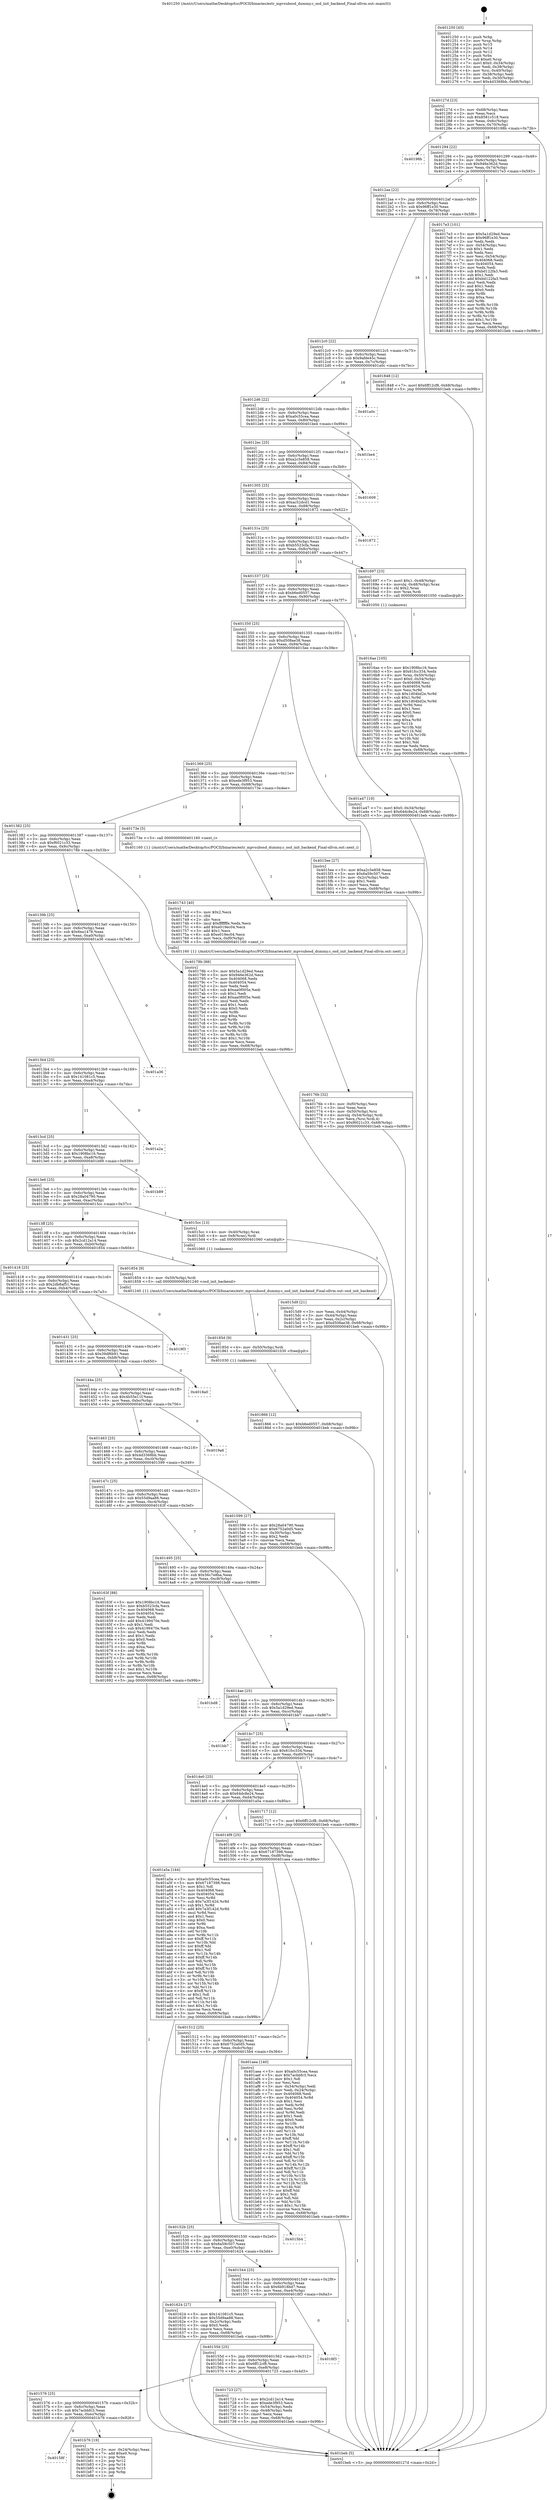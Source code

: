 digraph "0x401250" {
  label = "0x401250 (/mnt/c/Users/mathe/Desktop/tcc/POCII/binaries/extr_mpvsubosd_dummy.c_osd_init_backend_Final-ollvm.out::main(0))"
  labelloc = "t"
  node[shape=record]

  Entry [label="",width=0.3,height=0.3,shape=circle,fillcolor=black,style=filled]
  "0x40127d" [label="{
     0x40127d [23]\l
     | [instrs]\l
     &nbsp;&nbsp;0x40127d \<+3\>: mov -0x68(%rbp),%eax\l
     &nbsp;&nbsp;0x401280 \<+2\>: mov %eax,%ecx\l
     &nbsp;&nbsp;0x401282 \<+6\>: sub $0x8581c518,%ecx\l
     &nbsp;&nbsp;0x401288 \<+3\>: mov %eax,-0x6c(%rbp)\l
     &nbsp;&nbsp;0x40128b \<+3\>: mov %ecx,-0x70(%rbp)\l
     &nbsp;&nbsp;0x40128e \<+6\>: je 000000000040198b \<main+0x73b\>\l
  }"]
  "0x40198b" [label="{
     0x40198b\l
  }", style=dashed]
  "0x401294" [label="{
     0x401294 [22]\l
     | [instrs]\l
     &nbsp;&nbsp;0x401294 \<+5\>: jmp 0000000000401299 \<main+0x49\>\l
     &nbsp;&nbsp;0x401299 \<+3\>: mov -0x6c(%rbp),%eax\l
     &nbsp;&nbsp;0x40129c \<+5\>: sub $0x946e362d,%eax\l
     &nbsp;&nbsp;0x4012a1 \<+3\>: mov %eax,-0x74(%rbp)\l
     &nbsp;&nbsp;0x4012a4 \<+6\>: je 00000000004017e3 \<main+0x593\>\l
  }"]
  Exit [label="",width=0.3,height=0.3,shape=circle,fillcolor=black,style=filled,peripheries=2]
  "0x4017e3" [label="{
     0x4017e3 [101]\l
     | [instrs]\l
     &nbsp;&nbsp;0x4017e3 \<+5\>: mov $0x5a1d29ed,%eax\l
     &nbsp;&nbsp;0x4017e8 \<+5\>: mov $0x96ff1e30,%ecx\l
     &nbsp;&nbsp;0x4017ed \<+2\>: xor %edx,%edx\l
     &nbsp;&nbsp;0x4017ef \<+3\>: mov -0x54(%rbp),%esi\l
     &nbsp;&nbsp;0x4017f2 \<+3\>: sub $0x1,%edx\l
     &nbsp;&nbsp;0x4017f5 \<+2\>: sub %edx,%esi\l
     &nbsp;&nbsp;0x4017f7 \<+3\>: mov %esi,-0x54(%rbp)\l
     &nbsp;&nbsp;0x4017fa \<+7\>: mov 0x404068,%edx\l
     &nbsp;&nbsp;0x401801 \<+7\>: mov 0x404054,%esi\l
     &nbsp;&nbsp;0x401808 \<+2\>: mov %edx,%edi\l
     &nbsp;&nbsp;0x40180a \<+6\>: sub $0xbd122fa3,%edi\l
     &nbsp;&nbsp;0x401810 \<+3\>: sub $0x1,%edi\l
     &nbsp;&nbsp;0x401813 \<+6\>: add $0xbd122fa3,%edi\l
     &nbsp;&nbsp;0x401819 \<+3\>: imul %edi,%edx\l
     &nbsp;&nbsp;0x40181c \<+3\>: and $0x1,%edx\l
     &nbsp;&nbsp;0x40181f \<+3\>: cmp $0x0,%edx\l
     &nbsp;&nbsp;0x401822 \<+4\>: sete %r8b\l
     &nbsp;&nbsp;0x401826 \<+3\>: cmp $0xa,%esi\l
     &nbsp;&nbsp;0x401829 \<+4\>: setl %r9b\l
     &nbsp;&nbsp;0x40182d \<+3\>: mov %r8b,%r10b\l
     &nbsp;&nbsp;0x401830 \<+3\>: and %r9b,%r10b\l
     &nbsp;&nbsp;0x401833 \<+3\>: xor %r9b,%r8b\l
     &nbsp;&nbsp;0x401836 \<+3\>: or %r8b,%r10b\l
     &nbsp;&nbsp;0x401839 \<+4\>: test $0x1,%r10b\l
     &nbsp;&nbsp;0x40183d \<+3\>: cmovne %ecx,%eax\l
     &nbsp;&nbsp;0x401840 \<+3\>: mov %eax,-0x68(%rbp)\l
     &nbsp;&nbsp;0x401843 \<+5\>: jmp 0000000000401beb \<main+0x99b\>\l
  }"]
  "0x4012aa" [label="{
     0x4012aa [22]\l
     | [instrs]\l
     &nbsp;&nbsp;0x4012aa \<+5\>: jmp 00000000004012af \<main+0x5f\>\l
     &nbsp;&nbsp;0x4012af \<+3\>: mov -0x6c(%rbp),%eax\l
     &nbsp;&nbsp;0x4012b2 \<+5\>: sub $0x96ff1e30,%eax\l
     &nbsp;&nbsp;0x4012b7 \<+3\>: mov %eax,-0x78(%rbp)\l
     &nbsp;&nbsp;0x4012ba \<+6\>: je 0000000000401848 \<main+0x5f8\>\l
  }"]
  "0x40158f" [label="{
     0x40158f\l
  }", style=dashed]
  "0x401848" [label="{
     0x401848 [12]\l
     | [instrs]\l
     &nbsp;&nbsp;0x401848 \<+7\>: movl $0x6ff12cf8,-0x68(%rbp)\l
     &nbsp;&nbsp;0x40184f \<+5\>: jmp 0000000000401beb \<main+0x99b\>\l
  }"]
  "0x4012c0" [label="{
     0x4012c0 [22]\l
     | [instrs]\l
     &nbsp;&nbsp;0x4012c0 \<+5\>: jmp 00000000004012c5 \<main+0x75\>\l
     &nbsp;&nbsp;0x4012c5 \<+3\>: mov -0x6c(%rbp),%eax\l
     &nbsp;&nbsp;0x4012c8 \<+5\>: sub $0x9afde45c,%eax\l
     &nbsp;&nbsp;0x4012cd \<+3\>: mov %eax,-0x7c(%rbp)\l
     &nbsp;&nbsp;0x4012d0 \<+6\>: je 0000000000401a0c \<main+0x7bc\>\l
  }"]
  "0x401b76" [label="{
     0x401b76 [19]\l
     | [instrs]\l
     &nbsp;&nbsp;0x401b76 \<+3\>: mov -0x24(%rbp),%eax\l
     &nbsp;&nbsp;0x401b79 \<+7\>: add $0xe0,%rsp\l
     &nbsp;&nbsp;0x401b80 \<+1\>: pop %rbx\l
     &nbsp;&nbsp;0x401b81 \<+2\>: pop %r12\l
     &nbsp;&nbsp;0x401b83 \<+2\>: pop %r14\l
     &nbsp;&nbsp;0x401b85 \<+2\>: pop %r15\l
     &nbsp;&nbsp;0x401b87 \<+1\>: pop %rbp\l
     &nbsp;&nbsp;0x401b88 \<+1\>: ret\l
  }"]
  "0x401a0c" [label="{
     0x401a0c\l
  }", style=dashed]
  "0x4012d6" [label="{
     0x4012d6 [22]\l
     | [instrs]\l
     &nbsp;&nbsp;0x4012d6 \<+5\>: jmp 00000000004012db \<main+0x8b\>\l
     &nbsp;&nbsp;0x4012db \<+3\>: mov -0x6c(%rbp),%eax\l
     &nbsp;&nbsp;0x4012de \<+5\>: sub $0xa0c55cea,%eax\l
     &nbsp;&nbsp;0x4012e3 \<+3\>: mov %eax,-0x80(%rbp)\l
     &nbsp;&nbsp;0x4012e6 \<+6\>: je 0000000000401be4 \<main+0x994\>\l
  }"]
  "0x401866" [label="{
     0x401866 [12]\l
     | [instrs]\l
     &nbsp;&nbsp;0x401866 \<+7\>: movl $0xb6ed0557,-0x68(%rbp)\l
     &nbsp;&nbsp;0x40186d \<+5\>: jmp 0000000000401beb \<main+0x99b\>\l
  }"]
  "0x401be4" [label="{
     0x401be4\l
  }", style=dashed]
  "0x4012ec" [label="{
     0x4012ec [25]\l
     | [instrs]\l
     &nbsp;&nbsp;0x4012ec \<+5\>: jmp 00000000004012f1 \<main+0xa1\>\l
     &nbsp;&nbsp;0x4012f1 \<+3\>: mov -0x6c(%rbp),%eax\l
     &nbsp;&nbsp;0x4012f4 \<+5\>: sub $0xa2c5e858,%eax\l
     &nbsp;&nbsp;0x4012f9 \<+6\>: mov %eax,-0x84(%rbp)\l
     &nbsp;&nbsp;0x4012ff \<+6\>: je 0000000000401609 \<main+0x3b9\>\l
  }"]
  "0x40185d" [label="{
     0x40185d [9]\l
     | [instrs]\l
     &nbsp;&nbsp;0x40185d \<+4\>: mov -0x50(%rbp),%rdi\l
     &nbsp;&nbsp;0x401861 \<+5\>: call 0000000000401030 \<free@plt\>\l
     | [calls]\l
     &nbsp;&nbsp;0x401030 \{1\} (unknown)\l
  }"]
  "0x401609" [label="{
     0x401609\l
  }", style=dashed]
  "0x401305" [label="{
     0x401305 [25]\l
     | [instrs]\l
     &nbsp;&nbsp;0x401305 \<+5\>: jmp 000000000040130a \<main+0xba\>\l
     &nbsp;&nbsp;0x40130a \<+3\>: mov -0x6c(%rbp),%eax\l
     &nbsp;&nbsp;0x40130d \<+5\>: sub $0xac52dcd1,%eax\l
     &nbsp;&nbsp;0x401312 \<+6\>: mov %eax,-0x88(%rbp)\l
     &nbsp;&nbsp;0x401318 \<+6\>: je 0000000000401872 \<main+0x622\>\l
  }"]
  "0x40176b" [label="{
     0x40176b [32]\l
     | [instrs]\l
     &nbsp;&nbsp;0x40176b \<+6\>: mov -0xf0(%rbp),%ecx\l
     &nbsp;&nbsp;0x401771 \<+3\>: imul %eax,%ecx\l
     &nbsp;&nbsp;0x401774 \<+4\>: mov -0x50(%rbp),%rsi\l
     &nbsp;&nbsp;0x401778 \<+4\>: movslq -0x54(%rbp),%rdi\l
     &nbsp;&nbsp;0x40177c \<+3\>: mov %ecx,(%rsi,%rdi,4)\l
     &nbsp;&nbsp;0x40177f \<+7\>: movl $0xf6021c33,-0x68(%rbp)\l
     &nbsp;&nbsp;0x401786 \<+5\>: jmp 0000000000401beb \<main+0x99b\>\l
  }"]
  "0x401872" [label="{
     0x401872\l
  }", style=dashed]
  "0x40131e" [label="{
     0x40131e [25]\l
     | [instrs]\l
     &nbsp;&nbsp;0x40131e \<+5\>: jmp 0000000000401323 \<main+0xd3\>\l
     &nbsp;&nbsp;0x401323 \<+3\>: mov -0x6c(%rbp),%eax\l
     &nbsp;&nbsp;0x401326 \<+5\>: sub $0xb5523cfa,%eax\l
     &nbsp;&nbsp;0x40132b \<+6\>: mov %eax,-0x8c(%rbp)\l
     &nbsp;&nbsp;0x401331 \<+6\>: je 0000000000401697 \<main+0x447\>\l
  }"]
  "0x401743" [label="{
     0x401743 [40]\l
     | [instrs]\l
     &nbsp;&nbsp;0x401743 \<+5\>: mov $0x2,%ecx\l
     &nbsp;&nbsp;0x401748 \<+1\>: cltd\l
     &nbsp;&nbsp;0x401749 \<+2\>: idiv %ecx\l
     &nbsp;&nbsp;0x40174b \<+6\>: imul $0xfffffffe,%edx,%ecx\l
     &nbsp;&nbsp;0x401751 \<+6\>: add $0xe019ec04,%ecx\l
     &nbsp;&nbsp;0x401757 \<+3\>: add $0x1,%ecx\l
     &nbsp;&nbsp;0x40175a \<+6\>: sub $0xe019ec04,%ecx\l
     &nbsp;&nbsp;0x401760 \<+6\>: mov %ecx,-0xf0(%rbp)\l
     &nbsp;&nbsp;0x401766 \<+5\>: call 0000000000401160 \<next_i\>\l
     | [calls]\l
     &nbsp;&nbsp;0x401160 \{1\} (/mnt/c/Users/mathe/Desktop/tcc/POCII/binaries/extr_mpvsubosd_dummy.c_osd_init_backend_Final-ollvm.out::next_i)\l
  }"]
  "0x401697" [label="{
     0x401697 [23]\l
     | [instrs]\l
     &nbsp;&nbsp;0x401697 \<+7\>: movl $0x1,-0x48(%rbp)\l
     &nbsp;&nbsp;0x40169e \<+4\>: movslq -0x48(%rbp),%rax\l
     &nbsp;&nbsp;0x4016a2 \<+4\>: shl $0x2,%rax\l
     &nbsp;&nbsp;0x4016a6 \<+3\>: mov %rax,%rdi\l
     &nbsp;&nbsp;0x4016a9 \<+5\>: call 0000000000401050 \<malloc@plt\>\l
     | [calls]\l
     &nbsp;&nbsp;0x401050 \{1\} (unknown)\l
  }"]
  "0x401337" [label="{
     0x401337 [25]\l
     | [instrs]\l
     &nbsp;&nbsp;0x401337 \<+5\>: jmp 000000000040133c \<main+0xec\>\l
     &nbsp;&nbsp;0x40133c \<+3\>: mov -0x6c(%rbp),%eax\l
     &nbsp;&nbsp;0x40133f \<+5\>: sub $0xb6ed0557,%eax\l
     &nbsp;&nbsp;0x401344 \<+6\>: mov %eax,-0x90(%rbp)\l
     &nbsp;&nbsp;0x40134a \<+6\>: je 0000000000401a47 \<main+0x7f7\>\l
  }"]
  "0x401576" [label="{
     0x401576 [25]\l
     | [instrs]\l
     &nbsp;&nbsp;0x401576 \<+5\>: jmp 000000000040157b \<main+0x32b\>\l
     &nbsp;&nbsp;0x40157b \<+3\>: mov -0x6c(%rbp),%eax\l
     &nbsp;&nbsp;0x40157e \<+5\>: sub $0x7acbbfc3,%eax\l
     &nbsp;&nbsp;0x401583 \<+6\>: mov %eax,-0xec(%rbp)\l
     &nbsp;&nbsp;0x401589 \<+6\>: je 0000000000401b76 \<main+0x926\>\l
  }"]
  "0x401a47" [label="{
     0x401a47 [19]\l
     | [instrs]\l
     &nbsp;&nbsp;0x401a47 \<+7\>: movl $0x0,-0x34(%rbp)\l
     &nbsp;&nbsp;0x401a4e \<+7\>: movl $0x64dc8e24,-0x68(%rbp)\l
     &nbsp;&nbsp;0x401a55 \<+5\>: jmp 0000000000401beb \<main+0x99b\>\l
  }"]
  "0x401350" [label="{
     0x401350 [25]\l
     | [instrs]\l
     &nbsp;&nbsp;0x401350 \<+5\>: jmp 0000000000401355 \<main+0x105\>\l
     &nbsp;&nbsp;0x401355 \<+3\>: mov -0x6c(%rbp),%eax\l
     &nbsp;&nbsp;0x401358 \<+5\>: sub $0xd508ae38,%eax\l
     &nbsp;&nbsp;0x40135d \<+6\>: mov %eax,-0x94(%rbp)\l
     &nbsp;&nbsp;0x401363 \<+6\>: je 00000000004015ee \<main+0x39e\>\l
  }"]
  "0x401723" [label="{
     0x401723 [27]\l
     | [instrs]\l
     &nbsp;&nbsp;0x401723 \<+5\>: mov $0x2cd12a14,%eax\l
     &nbsp;&nbsp;0x401728 \<+5\>: mov $0xede3f953,%ecx\l
     &nbsp;&nbsp;0x40172d \<+3\>: mov -0x54(%rbp),%edx\l
     &nbsp;&nbsp;0x401730 \<+3\>: cmp -0x48(%rbp),%edx\l
     &nbsp;&nbsp;0x401733 \<+3\>: cmovl %ecx,%eax\l
     &nbsp;&nbsp;0x401736 \<+3\>: mov %eax,-0x68(%rbp)\l
     &nbsp;&nbsp;0x401739 \<+5\>: jmp 0000000000401beb \<main+0x99b\>\l
  }"]
  "0x4015ee" [label="{
     0x4015ee [27]\l
     | [instrs]\l
     &nbsp;&nbsp;0x4015ee \<+5\>: mov $0xa2c5e858,%eax\l
     &nbsp;&nbsp;0x4015f3 \<+5\>: mov $0x6a59c507,%ecx\l
     &nbsp;&nbsp;0x4015f8 \<+3\>: mov -0x2c(%rbp),%edx\l
     &nbsp;&nbsp;0x4015fb \<+3\>: cmp $0x1,%edx\l
     &nbsp;&nbsp;0x4015fe \<+3\>: cmovl %ecx,%eax\l
     &nbsp;&nbsp;0x401601 \<+3\>: mov %eax,-0x68(%rbp)\l
     &nbsp;&nbsp;0x401604 \<+5\>: jmp 0000000000401beb \<main+0x99b\>\l
  }"]
  "0x401369" [label="{
     0x401369 [25]\l
     | [instrs]\l
     &nbsp;&nbsp;0x401369 \<+5\>: jmp 000000000040136e \<main+0x11e\>\l
     &nbsp;&nbsp;0x40136e \<+3\>: mov -0x6c(%rbp),%eax\l
     &nbsp;&nbsp;0x401371 \<+5\>: sub $0xede3f953,%eax\l
     &nbsp;&nbsp;0x401376 \<+6\>: mov %eax,-0x98(%rbp)\l
     &nbsp;&nbsp;0x40137c \<+6\>: je 000000000040173e \<main+0x4ee\>\l
  }"]
  "0x40155d" [label="{
     0x40155d [25]\l
     | [instrs]\l
     &nbsp;&nbsp;0x40155d \<+5\>: jmp 0000000000401562 \<main+0x312\>\l
     &nbsp;&nbsp;0x401562 \<+3\>: mov -0x6c(%rbp),%eax\l
     &nbsp;&nbsp;0x401565 \<+5\>: sub $0x6ff12cf8,%eax\l
     &nbsp;&nbsp;0x40156a \<+6\>: mov %eax,-0xe8(%rbp)\l
     &nbsp;&nbsp;0x401570 \<+6\>: je 0000000000401723 \<main+0x4d3\>\l
  }"]
  "0x40173e" [label="{
     0x40173e [5]\l
     | [instrs]\l
     &nbsp;&nbsp;0x40173e \<+5\>: call 0000000000401160 \<next_i\>\l
     | [calls]\l
     &nbsp;&nbsp;0x401160 \{1\} (/mnt/c/Users/mathe/Desktop/tcc/POCII/binaries/extr_mpvsubosd_dummy.c_osd_init_backend_Final-ollvm.out::next_i)\l
  }"]
  "0x401382" [label="{
     0x401382 [25]\l
     | [instrs]\l
     &nbsp;&nbsp;0x401382 \<+5\>: jmp 0000000000401387 \<main+0x137\>\l
     &nbsp;&nbsp;0x401387 \<+3\>: mov -0x6c(%rbp),%eax\l
     &nbsp;&nbsp;0x40138a \<+5\>: sub $0xf6021c33,%eax\l
     &nbsp;&nbsp;0x40138f \<+6\>: mov %eax,-0x9c(%rbp)\l
     &nbsp;&nbsp;0x401395 \<+6\>: je 000000000040178b \<main+0x53b\>\l
  }"]
  "0x4018f3" [label="{
     0x4018f3\l
  }", style=dashed]
  "0x40178b" [label="{
     0x40178b [88]\l
     | [instrs]\l
     &nbsp;&nbsp;0x40178b \<+5\>: mov $0x5a1d29ed,%eax\l
     &nbsp;&nbsp;0x401790 \<+5\>: mov $0x946e362d,%ecx\l
     &nbsp;&nbsp;0x401795 \<+7\>: mov 0x404068,%edx\l
     &nbsp;&nbsp;0x40179c \<+7\>: mov 0x404054,%esi\l
     &nbsp;&nbsp;0x4017a3 \<+2\>: mov %edx,%edi\l
     &nbsp;&nbsp;0x4017a5 \<+6\>: sub $0xaa0f005e,%edi\l
     &nbsp;&nbsp;0x4017ab \<+3\>: sub $0x1,%edi\l
     &nbsp;&nbsp;0x4017ae \<+6\>: add $0xaa0f005e,%edi\l
     &nbsp;&nbsp;0x4017b4 \<+3\>: imul %edi,%edx\l
     &nbsp;&nbsp;0x4017b7 \<+3\>: and $0x1,%edx\l
     &nbsp;&nbsp;0x4017ba \<+3\>: cmp $0x0,%edx\l
     &nbsp;&nbsp;0x4017bd \<+4\>: sete %r8b\l
     &nbsp;&nbsp;0x4017c1 \<+3\>: cmp $0xa,%esi\l
     &nbsp;&nbsp;0x4017c4 \<+4\>: setl %r9b\l
     &nbsp;&nbsp;0x4017c8 \<+3\>: mov %r8b,%r10b\l
     &nbsp;&nbsp;0x4017cb \<+3\>: and %r9b,%r10b\l
     &nbsp;&nbsp;0x4017ce \<+3\>: xor %r9b,%r8b\l
     &nbsp;&nbsp;0x4017d1 \<+3\>: or %r8b,%r10b\l
     &nbsp;&nbsp;0x4017d4 \<+4\>: test $0x1,%r10b\l
     &nbsp;&nbsp;0x4017d8 \<+3\>: cmovne %ecx,%eax\l
     &nbsp;&nbsp;0x4017db \<+3\>: mov %eax,-0x68(%rbp)\l
     &nbsp;&nbsp;0x4017de \<+5\>: jmp 0000000000401beb \<main+0x99b\>\l
  }"]
  "0x40139b" [label="{
     0x40139b [25]\l
     | [instrs]\l
     &nbsp;&nbsp;0x40139b \<+5\>: jmp 00000000004013a0 \<main+0x150\>\l
     &nbsp;&nbsp;0x4013a0 \<+3\>: mov -0x6c(%rbp),%eax\l
     &nbsp;&nbsp;0x4013a3 \<+5\>: sub $0x6ea1478,%eax\l
     &nbsp;&nbsp;0x4013a8 \<+6\>: mov %eax,-0xa0(%rbp)\l
     &nbsp;&nbsp;0x4013ae \<+6\>: je 0000000000401a36 \<main+0x7e6\>\l
  }"]
  "0x4016ae" [label="{
     0x4016ae [105]\l
     | [instrs]\l
     &nbsp;&nbsp;0x4016ae \<+5\>: mov $0x1908bc16,%ecx\l
     &nbsp;&nbsp;0x4016b3 \<+5\>: mov $0x61fcc334,%edx\l
     &nbsp;&nbsp;0x4016b8 \<+4\>: mov %rax,-0x50(%rbp)\l
     &nbsp;&nbsp;0x4016bc \<+7\>: movl $0x0,-0x54(%rbp)\l
     &nbsp;&nbsp;0x4016c3 \<+7\>: mov 0x404068,%esi\l
     &nbsp;&nbsp;0x4016ca \<+8\>: mov 0x404054,%r8d\l
     &nbsp;&nbsp;0x4016d2 \<+3\>: mov %esi,%r9d\l
     &nbsp;&nbsp;0x4016d5 \<+7\>: sub $0x1d04bd2e,%r9d\l
     &nbsp;&nbsp;0x4016dc \<+4\>: sub $0x1,%r9d\l
     &nbsp;&nbsp;0x4016e0 \<+7\>: add $0x1d04bd2e,%r9d\l
     &nbsp;&nbsp;0x4016e7 \<+4\>: imul %r9d,%esi\l
     &nbsp;&nbsp;0x4016eb \<+3\>: and $0x1,%esi\l
     &nbsp;&nbsp;0x4016ee \<+3\>: cmp $0x0,%esi\l
     &nbsp;&nbsp;0x4016f1 \<+4\>: sete %r10b\l
     &nbsp;&nbsp;0x4016f5 \<+4\>: cmp $0xa,%r8d\l
     &nbsp;&nbsp;0x4016f9 \<+4\>: setl %r11b\l
     &nbsp;&nbsp;0x4016fd \<+3\>: mov %r10b,%bl\l
     &nbsp;&nbsp;0x401700 \<+3\>: and %r11b,%bl\l
     &nbsp;&nbsp;0x401703 \<+3\>: xor %r11b,%r10b\l
     &nbsp;&nbsp;0x401706 \<+3\>: or %r10b,%bl\l
     &nbsp;&nbsp;0x401709 \<+3\>: test $0x1,%bl\l
     &nbsp;&nbsp;0x40170c \<+3\>: cmovne %edx,%ecx\l
     &nbsp;&nbsp;0x40170f \<+3\>: mov %ecx,-0x68(%rbp)\l
     &nbsp;&nbsp;0x401712 \<+5\>: jmp 0000000000401beb \<main+0x99b\>\l
  }"]
  "0x401a36" [label="{
     0x401a36\l
  }", style=dashed]
  "0x4013b4" [label="{
     0x4013b4 [25]\l
     | [instrs]\l
     &nbsp;&nbsp;0x4013b4 \<+5\>: jmp 00000000004013b9 \<main+0x169\>\l
     &nbsp;&nbsp;0x4013b9 \<+3\>: mov -0x6c(%rbp),%eax\l
     &nbsp;&nbsp;0x4013bc \<+5\>: sub $0x141081c5,%eax\l
     &nbsp;&nbsp;0x4013c1 \<+6\>: mov %eax,-0xa4(%rbp)\l
     &nbsp;&nbsp;0x4013c7 \<+6\>: je 0000000000401a2a \<main+0x7da\>\l
  }"]
  "0x401544" [label="{
     0x401544 [25]\l
     | [instrs]\l
     &nbsp;&nbsp;0x401544 \<+5\>: jmp 0000000000401549 \<main+0x2f9\>\l
     &nbsp;&nbsp;0x401549 \<+3\>: mov -0x6c(%rbp),%eax\l
     &nbsp;&nbsp;0x40154c \<+5\>: sub $0x6b918bd7,%eax\l
     &nbsp;&nbsp;0x401551 \<+6\>: mov %eax,-0xe4(%rbp)\l
     &nbsp;&nbsp;0x401557 \<+6\>: je 00000000004018f3 \<main+0x6a3\>\l
  }"]
  "0x401a2a" [label="{
     0x401a2a\l
  }", style=dashed]
  "0x4013cd" [label="{
     0x4013cd [25]\l
     | [instrs]\l
     &nbsp;&nbsp;0x4013cd \<+5\>: jmp 00000000004013d2 \<main+0x182\>\l
     &nbsp;&nbsp;0x4013d2 \<+3\>: mov -0x6c(%rbp),%eax\l
     &nbsp;&nbsp;0x4013d5 \<+5\>: sub $0x1908bc16,%eax\l
     &nbsp;&nbsp;0x4013da \<+6\>: mov %eax,-0xa8(%rbp)\l
     &nbsp;&nbsp;0x4013e0 \<+6\>: je 0000000000401b89 \<main+0x939\>\l
  }"]
  "0x401624" [label="{
     0x401624 [27]\l
     | [instrs]\l
     &nbsp;&nbsp;0x401624 \<+5\>: mov $0x141081c5,%eax\l
     &nbsp;&nbsp;0x401629 \<+5\>: mov $0x55d9aa88,%ecx\l
     &nbsp;&nbsp;0x40162e \<+3\>: mov -0x2c(%rbp),%edx\l
     &nbsp;&nbsp;0x401631 \<+3\>: cmp $0x0,%edx\l
     &nbsp;&nbsp;0x401634 \<+3\>: cmove %ecx,%eax\l
     &nbsp;&nbsp;0x401637 \<+3\>: mov %eax,-0x68(%rbp)\l
     &nbsp;&nbsp;0x40163a \<+5\>: jmp 0000000000401beb \<main+0x99b\>\l
  }"]
  "0x401b89" [label="{
     0x401b89\l
  }", style=dashed]
  "0x4013e6" [label="{
     0x4013e6 [25]\l
     | [instrs]\l
     &nbsp;&nbsp;0x4013e6 \<+5\>: jmp 00000000004013eb \<main+0x19b\>\l
     &nbsp;&nbsp;0x4013eb \<+3\>: mov -0x6c(%rbp),%eax\l
     &nbsp;&nbsp;0x4013ee \<+5\>: sub $0x28a04790,%eax\l
     &nbsp;&nbsp;0x4013f3 \<+6\>: mov %eax,-0xac(%rbp)\l
     &nbsp;&nbsp;0x4013f9 \<+6\>: je 00000000004015cc \<main+0x37c\>\l
  }"]
  "0x40152b" [label="{
     0x40152b [25]\l
     | [instrs]\l
     &nbsp;&nbsp;0x40152b \<+5\>: jmp 0000000000401530 \<main+0x2e0\>\l
     &nbsp;&nbsp;0x401530 \<+3\>: mov -0x6c(%rbp),%eax\l
     &nbsp;&nbsp;0x401533 \<+5\>: sub $0x6a59c507,%eax\l
     &nbsp;&nbsp;0x401538 \<+6\>: mov %eax,-0xe0(%rbp)\l
     &nbsp;&nbsp;0x40153e \<+6\>: je 0000000000401624 \<main+0x3d4\>\l
  }"]
  "0x4015cc" [label="{
     0x4015cc [13]\l
     | [instrs]\l
     &nbsp;&nbsp;0x4015cc \<+4\>: mov -0x40(%rbp),%rax\l
     &nbsp;&nbsp;0x4015d0 \<+4\>: mov 0x8(%rax),%rdi\l
     &nbsp;&nbsp;0x4015d4 \<+5\>: call 0000000000401060 \<atoi@plt\>\l
     | [calls]\l
     &nbsp;&nbsp;0x401060 \{1\} (unknown)\l
  }"]
  "0x4013ff" [label="{
     0x4013ff [25]\l
     | [instrs]\l
     &nbsp;&nbsp;0x4013ff \<+5\>: jmp 0000000000401404 \<main+0x1b4\>\l
     &nbsp;&nbsp;0x401404 \<+3\>: mov -0x6c(%rbp),%eax\l
     &nbsp;&nbsp;0x401407 \<+5\>: sub $0x2cd12a14,%eax\l
     &nbsp;&nbsp;0x40140c \<+6\>: mov %eax,-0xb0(%rbp)\l
     &nbsp;&nbsp;0x401412 \<+6\>: je 0000000000401854 \<main+0x604\>\l
  }"]
  "0x4015b4" [label="{
     0x4015b4\l
  }", style=dashed]
  "0x401854" [label="{
     0x401854 [9]\l
     | [instrs]\l
     &nbsp;&nbsp;0x401854 \<+4\>: mov -0x50(%rbp),%rdi\l
     &nbsp;&nbsp;0x401858 \<+5\>: call 0000000000401240 \<osd_init_backend\>\l
     | [calls]\l
     &nbsp;&nbsp;0x401240 \{1\} (/mnt/c/Users/mathe/Desktop/tcc/POCII/binaries/extr_mpvsubosd_dummy.c_osd_init_backend_Final-ollvm.out::osd_init_backend)\l
  }"]
  "0x401418" [label="{
     0x401418 [25]\l
     | [instrs]\l
     &nbsp;&nbsp;0x401418 \<+5\>: jmp 000000000040141d \<main+0x1cd\>\l
     &nbsp;&nbsp;0x40141d \<+3\>: mov -0x6c(%rbp),%eax\l
     &nbsp;&nbsp;0x401420 \<+5\>: sub $0x2db8af51,%eax\l
     &nbsp;&nbsp;0x401425 \<+6\>: mov %eax,-0xb4(%rbp)\l
     &nbsp;&nbsp;0x40142b \<+6\>: je 00000000004019f3 \<main+0x7a3\>\l
  }"]
  "0x401512" [label="{
     0x401512 [25]\l
     | [instrs]\l
     &nbsp;&nbsp;0x401512 \<+5\>: jmp 0000000000401517 \<main+0x2c7\>\l
     &nbsp;&nbsp;0x401517 \<+3\>: mov -0x6c(%rbp),%eax\l
     &nbsp;&nbsp;0x40151a \<+5\>: sub $0x6752a0d5,%eax\l
     &nbsp;&nbsp;0x40151f \<+6\>: mov %eax,-0xdc(%rbp)\l
     &nbsp;&nbsp;0x401525 \<+6\>: je 00000000004015b4 \<main+0x364\>\l
  }"]
  "0x4019f3" [label="{
     0x4019f3\l
  }", style=dashed]
  "0x401431" [label="{
     0x401431 [25]\l
     | [instrs]\l
     &nbsp;&nbsp;0x401431 \<+5\>: jmp 0000000000401436 \<main+0x1e6\>\l
     &nbsp;&nbsp;0x401436 \<+3\>: mov -0x6c(%rbp),%eax\l
     &nbsp;&nbsp;0x401439 \<+5\>: sub $0x39df6b91,%eax\l
     &nbsp;&nbsp;0x40143e \<+6\>: mov %eax,-0xb8(%rbp)\l
     &nbsp;&nbsp;0x401444 \<+6\>: je 00000000004018a0 \<main+0x650\>\l
  }"]
  "0x401aea" [label="{
     0x401aea [140]\l
     | [instrs]\l
     &nbsp;&nbsp;0x401aea \<+5\>: mov $0xa0c55cea,%eax\l
     &nbsp;&nbsp;0x401aef \<+5\>: mov $0x7acbbfc3,%ecx\l
     &nbsp;&nbsp;0x401af4 \<+2\>: mov $0x1,%dl\l
     &nbsp;&nbsp;0x401af6 \<+2\>: xor %esi,%esi\l
     &nbsp;&nbsp;0x401af8 \<+3\>: mov -0x34(%rbp),%edi\l
     &nbsp;&nbsp;0x401afb \<+3\>: mov %edi,-0x24(%rbp)\l
     &nbsp;&nbsp;0x401afe \<+7\>: mov 0x404068,%edi\l
     &nbsp;&nbsp;0x401b05 \<+8\>: mov 0x404054,%r8d\l
     &nbsp;&nbsp;0x401b0d \<+3\>: sub $0x1,%esi\l
     &nbsp;&nbsp;0x401b10 \<+3\>: mov %edi,%r9d\l
     &nbsp;&nbsp;0x401b13 \<+3\>: add %esi,%r9d\l
     &nbsp;&nbsp;0x401b16 \<+4\>: imul %r9d,%edi\l
     &nbsp;&nbsp;0x401b1a \<+3\>: and $0x1,%edi\l
     &nbsp;&nbsp;0x401b1d \<+3\>: cmp $0x0,%edi\l
     &nbsp;&nbsp;0x401b20 \<+4\>: sete %r10b\l
     &nbsp;&nbsp;0x401b24 \<+4\>: cmp $0xa,%r8d\l
     &nbsp;&nbsp;0x401b28 \<+4\>: setl %r11b\l
     &nbsp;&nbsp;0x401b2c \<+3\>: mov %r10b,%bl\l
     &nbsp;&nbsp;0x401b2f \<+3\>: xor $0xff,%bl\l
     &nbsp;&nbsp;0x401b32 \<+3\>: mov %r11b,%r14b\l
     &nbsp;&nbsp;0x401b35 \<+4\>: xor $0xff,%r14b\l
     &nbsp;&nbsp;0x401b39 \<+3\>: xor $0x1,%dl\l
     &nbsp;&nbsp;0x401b3c \<+3\>: mov %bl,%r15b\l
     &nbsp;&nbsp;0x401b3f \<+4\>: and $0xff,%r15b\l
     &nbsp;&nbsp;0x401b43 \<+3\>: and %dl,%r10b\l
     &nbsp;&nbsp;0x401b46 \<+3\>: mov %r14b,%r12b\l
     &nbsp;&nbsp;0x401b49 \<+4\>: and $0xff,%r12b\l
     &nbsp;&nbsp;0x401b4d \<+3\>: and %dl,%r11b\l
     &nbsp;&nbsp;0x401b50 \<+3\>: or %r10b,%r15b\l
     &nbsp;&nbsp;0x401b53 \<+3\>: or %r11b,%r12b\l
     &nbsp;&nbsp;0x401b56 \<+3\>: xor %r12b,%r15b\l
     &nbsp;&nbsp;0x401b59 \<+3\>: or %r14b,%bl\l
     &nbsp;&nbsp;0x401b5c \<+3\>: xor $0xff,%bl\l
     &nbsp;&nbsp;0x401b5f \<+3\>: or $0x1,%dl\l
     &nbsp;&nbsp;0x401b62 \<+2\>: and %dl,%bl\l
     &nbsp;&nbsp;0x401b64 \<+3\>: or %bl,%r15b\l
     &nbsp;&nbsp;0x401b67 \<+4\>: test $0x1,%r15b\l
     &nbsp;&nbsp;0x401b6b \<+3\>: cmovne %ecx,%eax\l
     &nbsp;&nbsp;0x401b6e \<+3\>: mov %eax,-0x68(%rbp)\l
     &nbsp;&nbsp;0x401b71 \<+5\>: jmp 0000000000401beb \<main+0x99b\>\l
  }"]
  "0x4018a0" [label="{
     0x4018a0\l
  }", style=dashed]
  "0x40144a" [label="{
     0x40144a [25]\l
     | [instrs]\l
     &nbsp;&nbsp;0x40144a \<+5\>: jmp 000000000040144f \<main+0x1ff\>\l
     &nbsp;&nbsp;0x40144f \<+3\>: mov -0x6c(%rbp),%eax\l
     &nbsp;&nbsp;0x401452 \<+5\>: sub $0x4b55e11f,%eax\l
     &nbsp;&nbsp;0x401457 \<+6\>: mov %eax,-0xbc(%rbp)\l
     &nbsp;&nbsp;0x40145d \<+6\>: je 00000000004019a6 \<main+0x756\>\l
  }"]
  "0x4014f9" [label="{
     0x4014f9 [25]\l
     | [instrs]\l
     &nbsp;&nbsp;0x4014f9 \<+5\>: jmp 00000000004014fe \<main+0x2ae\>\l
     &nbsp;&nbsp;0x4014fe \<+3\>: mov -0x6c(%rbp),%eax\l
     &nbsp;&nbsp;0x401501 \<+5\>: sub $0x67187398,%eax\l
     &nbsp;&nbsp;0x401506 \<+6\>: mov %eax,-0xd8(%rbp)\l
     &nbsp;&nbsp;0x40150c \<+6\>: je 0000000000401aea \<main+0x89a\>\l
  }"]
  "0x4019a6" [label="{
     0x4019a6\l
  }", style=dashed]
  "0x401463" [label="{
     0x401463 [25]\l
     | [instrs]\l
     &nbsp;&nbsp;0x401463 \<+5\>: jmp 0000000000401468 \<main+0x218\>\l
     &nbsp;&nbsp;0x401468 \<+3\>: mov -0x6c(%rbp),%eax\l
     &nbsp;&nbsp;0x40146b \<+5\>: sub $0x4d3368bb,%eax\l
     &nbsp;&nbsp;0x401470 \<+6\>: mov %eax,-0xc0(%rbp)\l
     &nbsp;&nbsp;0x401476 \<+6\>: je 0000000000401599 \<main+0x349\>\l
  }"]
  "0x401a5a" [label="{
     0x401a5a [144]\l
     | [instrs]\l
     &nbsp;&nbsp;0x401a5a \<+5\>: mov $0xa0c55cea,%eax\l
     &nbsp;&nbsp;0x401a5f \<+5\>: mov $0x67187398,%ecx\l
     &nbsp;&nbsp;0x401a64 \<+2\>: mov $0x1,%dl\l
     &nbsp;&nbsp;0x401a66 \<+7\>: mov 0x404068,%esi\l
     &nbsp;&nbsp;0x401a6d \<+7\>: mov 0x404054,%edi\l
     &nbsp;&nbsp;0x401a74 \<+3\>: mov %esi,%r8d\l
     &nbsp;&nbsp;0x401a77 \<+7\>: sub $0x7a3f142d,%r8d\l
     &nbsp;&nbsp;0x401a7e \<+4\>: sub $0x1,%r8d\l
     &nbsp;&nbsp;0x401a82 \<+7\>: add $0x7a3f142d,%r8d\l
     &nbsp;&nbsp;0x401a89 \<+4\>: imul %r8d,%esi\l
     &nbsp;&nbsp;0x401a8d \<+3\>: and $0x1,%esi\l
     &nbsp;&nbsp;0x401a90 \<+3\>: cmp $0x0,%esi\l
     &nbsp;&nbsp;0x401a93 \<+4\>: sete %r9b\l
     &nbsp;&nbsp;0x401a97 \<+3\>: cmp $0xa,%edi\l
     &nbsp;&nbsp;0x401a9a \<+4\>: setl %r10b\l
     &nbsp;&nbsp;0x401a9e \<+3\>: mov %r9b,%r11b\l
     &nbsp;&nbsp;0x401aa1 \<+4\>: xor $0xff,%r11b\l
     &nbsp;&nbsp;0x401aa5 \<+3\>: mov %r10b,%bl\l
     &nbsp;&nbsp;0x401aa8 \<+3\>: xor $0xff,%bl\l
     &nbsp;&nbsp;0x401aab \<+3\>: xor $0x1,%dl\l
     &nbsp;&nbsp;0x401aae \<+3\>: mov %r11b,%r14b\l
     &nbsp;&nbsp;0x401ab1 \<+4\>: and $0xff,%r14b\l
     &nbsp;&nbsp;0x401ab5 \<+3\>: and %dl,%r9b\l
     &nbsp;&nbsp;0x401ab8 \<+3\>: mov %bl,%r15b\l
     &nbsp;&nbsp;0x401abb \<+4\>: and $0xff,%r15b\l
     &nbsp;&nbsp;0x401abf \<+3\>: and %dl,%r10b\l
     &nbsp;&nbsp;0x401ac2 \<+3\>: or %r9b,%r14b\l
     &nbsp;&nbsp;0x401ac5 \<+3\>: or %r10b,%r15b\l
     &nbsp;&nbsp;0x401ac8 \<+3\>: xor %r15b,%r14b\l
     &nbsp;&nbsp;0x401acb \<+3\>: or %bl,%r11b\l
     &nbsp;&nbsp;0x401ace \<+4\>: xor $0xff,%r11b\l
     &nbsp;&nbsp;0x401ad2 \<+3\>: or $0x1,%dl\l
     &nbsp;&nbsp;0x401ad5 \<+3\>: and %dl,%r11b\l
     &nbsp;&nbsp;0x401ad8 \<+3\>: or %r11b,%r14b\l
     &nbsp;&nbsp;0x401adb \<+4\>: test $0x1,%r14b\l
     &nbsp;&nbsp;0x401adf \<+3\>: cmovne %ecx,%eax\l
     &nbsp;&nbsp;0x401ae2 \<+3\>: mov %eax,-0x68(%rbp)\l
     &nbsp;&nbsp;0x401ae5 \<+5\>: jmp 0000000000401beb \<main+0x99b\>\l
  }"]
  "0x401599" [label="{
     0x401599 [27]\l
     | [instrs]\l
     &nbsp;&nbsp;0x401599 \<+5\>: mov $0x28a04790,%eax\l
     &nbsp;&nbsp;0x40159e \<+5\>: mov $0x6752a0d5,%ecx\l
     &nbsp;&nbsp;0x4015a3 \<+3\>: mov -0x30(%rbp),%edx\l
     &nbsp;&nbsp;0x4015a6 \<+3\>: cmp $0x2,%edx\l
     &nbsp;&nbsp;0x4015a9 \<+3\>: cmovne %ecx,%eax\l
     &nbsp;&nbsp;0x4015ac \<+3\>: mov %eax,-0x68(%rbp)\l
     &nbsp;&nbsp;0x4015af \<+5\>: jmp 0000000000401beb \<main+0x99b\>\l
  }"]
  "0x40147c" [label="{
     0x40147c [25]\l
     | [instrs]\l
     &nbsp;&nbsp;0x40147c \<+5\>: jmp 0000000000401481 \<main+0x231\>\l
     &nbsp;&nbsp;0x401481 \<+3\>: mov -0x6c(%rbp),%eax\l
     &nbsp;&nbsp;0x401484 \<+5\>: sub $0x55d9aa88,%eax\l
     &nbsp;&nbsp;0x401489 \<+6\>: mov %eax,-0xc4(%rbp)\l
     &nbsp;&nbsp;0x40148f \<+6\>: je 000000000040163f \<main+0x3ef\>\l
  }"]
  "0x401beb" [label="{
     0x401beb [5]\l
     | [instrs]\l
     &nbsp;&nbsp;0x401beb \<+5\>: jmp 000000000040127d \<main+0x2d\>\l
  }"]
  "0x401250" [label="{
     0x401250 [45]\l
     | [instrs]\l
     &nbsp;&nbsp;0x401250 \<+1\>: push %rbp\l
     &nbsp;&nbsp;0x401251 \<+3\>: mov %rsp,%rbp\l
     &nbsp;&nbsp;0x401254 \<+2\>: push %r15\l
     &nbsp;&nbsp;0x401256 \<+2\>: push %r14\l
     &nbsp;&nbsp;0x401258 \<+2\>: push %r12\l
     &nbsp;&nbsp;0x40125a \<+1\>: push %rbx\l
     &nbsp;&nbsp;0x40125b \<+7\>: sub $0xe0,%rsp\l
     &nbsp;&nbsp;0x401262 \<+7\>: movl $0x0,-0x34(%rbp)\l
     &nbsp;&nbsp;0x401269 \<+3\>: mov %edi,-0x38(%rbp)\l
     &nbsp;&nbsp;0x40126c \<+4\>: mov %rsi,-0x40(%rbp)\l
     &nbsp;&nbsp;0x401270 \<+3\>: mov -0x38(%rbp),%edi\l
     &nbsp;&nbsp;0x401273 \<+3\>: mov %edi,-0x30(%rbp)\l
     &nbsp;&nbsp;0x401276 \<+7\>: movl $0x4d3368bb,-0x68(%rbp)\l
  }"]
  "0x4015d9" [label="{
     0x4015d9 [21]\l
     | [instrs]\l
     &nbsp;&nbsp;0x4015d9 \<+3\>: mov %eax,-0x44(%rbp)\l
     &nbsp;&nbsp;0x4015dc \<+3\>: mov -0x44(%rbp),%eax\l
     &nbsp;&nbsp;0x4015df \<+3\>: mov %eax,-0x2c(%rbp)\l
     &nbsp;&nbsp;0x4015e2 \<+7\>: movl $0xd508ae38,-0x68(%rbp)\l
     &nbsp;&nbsp;0x4015e9 \<+5\>: jmp 0000000000401beb \<main+0x99b\>\l
  }"]
  "0x4014e0" [label="{
     0x4014e0 [25]\l
     | [instrs]\l
     &nbsp;&nbsp;0x4014e0 \<+5\>: jmp 00000000004014e5 \<main+0x295\>\l
     &nbsp;&nbsp;0x4014e5 \<+3\>: mov -0x6c(%rbp),%eax\l
     &nbsp;&nbsp;0x4014e8 \<+5\>: sub $0x64dc8e24,%eax\l
     &nbsp;&nbsp;0x4014ed \<+6\>: mov %eax,-0xd4(%rbp)\l
     &nbsp;&nbsp;0x4014f3 \<+6\>: je 0000000000401a5a \<main+0x80a\>\l
  }"]
  "0x40163f" [label="{
     0x40163f [88]\l
     | [instrs]\l
     &nbsp;&nbsp;0x40163f \<+5\>: mov $0x1908bc16,%eax\l
     &nbsp;&nbsp;0x401644 \<+5\>: mov $0xb5523cfa,%ecx\l
     &nbsp;&nbsp;0x401649 \<+7\>: mov 0x404068,%edx\l
     &nbsp;&nbsp;0x401650 \<+7\>: mov 0x404054,%esi\l
     &nbsp;&nbsp;0x401657 \<+2\>: mov %edx,%edi\l
     &nbsp;&nbsp;0x401659 \<+6\>: add $0x4199470e,%edi\l
     &nbsp;&nbsp;0x40165f \<+3\>: sub $0x1,%edi\l
     &nbsp;&nbsp;0x401662 \<+6\>: sub $0x4199470e,%edi\l
     &nbsp;&nbsp;0x401668 \<+3\>: imul %edi,%edx\l
     &nbsp;&nbsp;0x40166b \<+3\>: and $0x1,%edx\l
     &nbsp;&nbsp;0x40166e \<+3\>: cmp $0x0,%edx\l
     &nbsp;&nbsp;0x401671 \<+4\>: sete %r8b\l
     &nbsp;&nbsp;0x401675 \<+3\>: cmp $0xa,%esi\l
     &nbsp;&nbsp;0x401678 \<+4\>: setl %r9b\l
     &nbsp;&nbsp;0x40167c \<+3\>: mov %r8b,%r10b\l
     &nbsp;&nbsp;0x40167f \<+3\>: and %r9b,%r10b\l
     &nbsp;&nbsp;0x401682 \<+3\>: xor %r9b,%r8b\l
     &nbsp;&nbsp;0x401685 \<+3\>: or %r8b,%r10b\l
     &nbsp;&nbsp;0x401688 \<+4\>: test $0x1,%r10b\l
     &nbsp;&nbsp;0x40168c \<+3\>: cmovne %ecx,%eax\l
     &nbsp;&nbsp;0x40168f \<+3\>: mov %eax,-0x68(%rbp)\l
     &nbsp;&nbsp;0x401692 \<+5\>: jmp 0000000000401beb \<main+0x99b\>\l
  }"]
  "0x401495" [label="{
     0x401495 [25]\l
     | [instrs]\l
     &nbsp;&nbsp;0x401495 \<+5\>: jmp 000000000040149a \<main+0x24a\>\l
     &nbsp;&nbsp;0x40149a \<+3\>: mov -0x6c(%rbp),%eax\l
     &nbsp;&nbsp;0x40149d \<+5\>: sub $0x56c7e8ba,%eax\l
     &nbsp;&nbsp;0x4014a2 \<+6\>: mov %eax,-0xc8(%rbp)\l
     &nbsp;&nbsp;0x4014a8 \<+6\>: je 0000000000401bd8 \<main+0x988\>\l
  }"]
  "0x401717" [label="{
     0x401717 [12]\l
     | [instrs]\l
     &nbsp;&nbsp;0x401717 \<+7\>: movl $0x6ff12cf8,-0x68(%rbp)\l
     &nbsp;&nbsp;0x40171e \<+5\>: jmp 0000000000401beb \<main+0x99b\>\l
  }"]
  "0x401bd8" [label="{
     0x401bd8\l
  }", style=dashed]
  "0x4014ae" [label="{
     0x4014ae [25]\l
     | [instrs]\l
     &nbsp;&nbsp;0x4014ae \<+5\>: jmp 00000000004014b3 \<main+0x263\>\l
     &nbsp;&nbsp;0x4014b3 \<+3\>: mov -0x6c(%rbp),%eax\l
     &nbsp;&nbsp;0x4014b6 \<+5\>: sub $0x5a1d29ed,%eax\l
     &nbsp;&nbsp;0x4014bb \<+6\>: mov %eax,-0xcc(%rbp)\l
     &nbsp;&nbsp;0x4014c1 \<+6\>: je 0000000000401bb7 \<main+0x967\>\l
  }"]
  "0x4014c7" [label="{
     0x4014c7 [25]\l
     | [instrs]\l
     &nbsp;&nbsp;0x4014c7 \<+5\>: jmp 00000000004014cc \<main+0x27c\>\l
     &nbsp;&nbsp;0x4014cc \<+3\>: mov -0x6c(%rbp),%eax\l
     &nbsp;&nbsp;0x4014cf \<+5\>: sub $0x61fcc334,%eax\l
     &nbsp;&nbsp;0x4014d4 \<+6\>: mov %eax,-0xd0(%rbp)\l
     &nbsp;&nbsp;0x4014da \<+6\>: je 0000000000401717 \<main+0x4c7\>\l
  }"]
  "0x401bb7" [label="{
     0x401bb7\l
  }", style=dashed]
  Entry -> "0x401250" [label=" 1"]
  "0x40127d" -> "0x40198b" [label=" 0"]
  "0x40127d" -> "0x401294" [label=" 18"]
  "0x401b76" -> Exit [label=" 1"]
  "0x401294" -> "0x4017e3" [label=" 1"]
  "0x401294" -> "0x4012aa" [label=" 17"]
  "0x401576" -> "0x40158f" [label=" 0"]
  "0x4012aa" -> "0x401848" [label=" 1"]
  "0x4012aa" -> "0x4012c0" [label=" 16"]
  "0x401576" -> "0x401b76" [label=" 1"]
  "0x4012c0" -> "0x401a0c" [label=" 0"]
  "0x4012c0" -> "0x4012d6" [label=" 16"]
  "0x401aea" -> "0x401beb" [label=" 1"]
  "0x4012d6" -> "0x401be4" [label=" 0"]
  "0x4012d6" -> "0x4012ec" [label=" 16"]
  "0x401a5a" -> "0x401beb" [label=" 1"]
  "0x4012ec" -> "0x401609" [label=" 0"]
  "0x4012ec" -> "0x401305" [label=" 16"]
  "0x401a47" -> "0x401beb" [label=" 1"]
  "0x401305" -> "0x401872" [label=" 0"]
  "0x401305" -> "0x40131e" [label=" 16"]
  "0x401866" -> "0x401beb" [label=" 1"]
  "0x40131e" -> "0x401697" [label=" 1"]
  "0x40131e" -> "0x401337" [label=" 15"]
  "0x40185d" -> "0x401866" [label=" 1"]
  "0x401337" -> "0x401a47" [label=" 1"]
  "0x401337" -> "0x401350" [label=" 14"]
  "0x401854" -> "0x40185d" [label=" 1"]
  "0x401350" -> "0x4015ee" [label=" 1"]
  "0x401350" -> "0x401369" [label=" 13"]
  "0x401848" -> "0x401beb" [label=" 1"]
  "0x401369" -> "0x40173e" [label=" 1"]
  "0x401369" -> "0x401382" [label=" 12"]
  "0x40178b" -> "0x401beb" [label=" 1"]
  "0x401382" -> "0x40178b" [label=" 1"]
  "0x401382" -> "0x40139b" [label=" 11"]
  "0x40176b" -> "0x401beb" [label=" 1"]
  "0x40139b" -> "0x401a36" [label=" 0"]
  "0x40139b" -> "0x4013b4" [label=" 11"]
  "0x40173e" -> "0x401743" [label=" 1"]
  "0x4013b4" -> "0x401a2a" [label=" 0"]
  "0x4013b4" -> "0x4013cd" [label=" 11"]
  "0x401723" -> "0x401beb" [label=" 2"]
  "0x4013cd" -> "0x401b89" [label=" 0"]
  "0x4013cd" -> "0x4013e6" [label=" 11"]
  "0x40155d" -> "0x401576" [label=" 1"]
  "0x4013e6" -> "0x4015cc" [label=" 1"]
  "0x4013e6" -> "0x4013ff" [label=" 10"]
  "0x4017e3" -> "0x401beb" [label=" 1"]
  "0x4013ff" -> "0x401854" [label=" 1"]
  "0x4013ff" -> "0x401418" [label=" 9"]
  "0x401544" -> "0x40155d" [label=" 3"]
  "0x401418" -> "0x4019f3" [label=" 0"]
  "0x401418" -> "0x401431" [label=" 9"]
  "0x401743" -> "0x40176b" [label=" 1"]
  "0x401431" -> "0x4018a0" [label=" 0"]
  "0x401431" -> "0x40144a" [label=" 9"]
  "0x401717" -> "0x401beb" [label=" 1"]
  "0x40144a" -> "0x4019a6" [label=" 0"]
  "0x40144a" -> "0x401463" [label=" 9"]
  "0x401697" -> "0x4016ae" [label=" 1"]
  "0x401463" -> "0x401599" [label=" 1"]
  "0x401463" -> "0x40147c" [label=" 8"]
  "0x401599" -> "0x401beb" [label=" 1"]
  "0x401250" -> "0x40127d" [label=" 1"]
  "0x401beb" -> "0x40127d" [label=" 17"]
  "0x4015cc" -> "0x4015d9" [label=" 1"]
  "0x4015d9" -> "0x401beb" [label=" 1"]
  "0x4015ee" -> "0x401beb" [label=" 1"]
  "0x40163f" -> "0x401beb" [label=" 1"]
  "0x40147c" -> "0x40163f" [label=" 1"]
  "0x40147c" -> "0x401495" [label=" 7"]
  "0x40152b" -> "0x401544" [label=" 3"]
  "0x401495" -> "0x401bd8" [label=" 0"]
  "0x401495" -> "0x4014ae" [label=" 7"]
  "0x40152b" -> "0x401624" [label=" 1"]
  "0x4014ae" -> "0x401bb7" [label=" 0"]
  "0x4014ae" -> "0x4014c7" [label=" 7"]
  "0x40155d" -> "0x401723" [label=" 2"]
  "0x4014c7" -> "0x401717" [label=" 1"]
  "0x4014c7" -> "0x4014e0" [label=" 6"]
  "0x401624" -> "0x401beb" [label=" 1"]
  "0x4014e0" -> "0x401a5a" [label=" 1"]
  "0x4014e0" -> "0x4014f9" [label=" 5"]
  "0x4016ae" -> "0x401beb" [label=" 1"]
  "0x4014f9" -> "0x401aea" [label=" 1"]
  "0x4014f9" -> "0x401512" [label=" 4"]
  "0x401544" -> "0x4018f3" [label=" 0"]
  "0x401512" -> "0x4015b4" [label=" 0"]
  "0x401512" -> "0x40152b" [label=" 4"]
}
